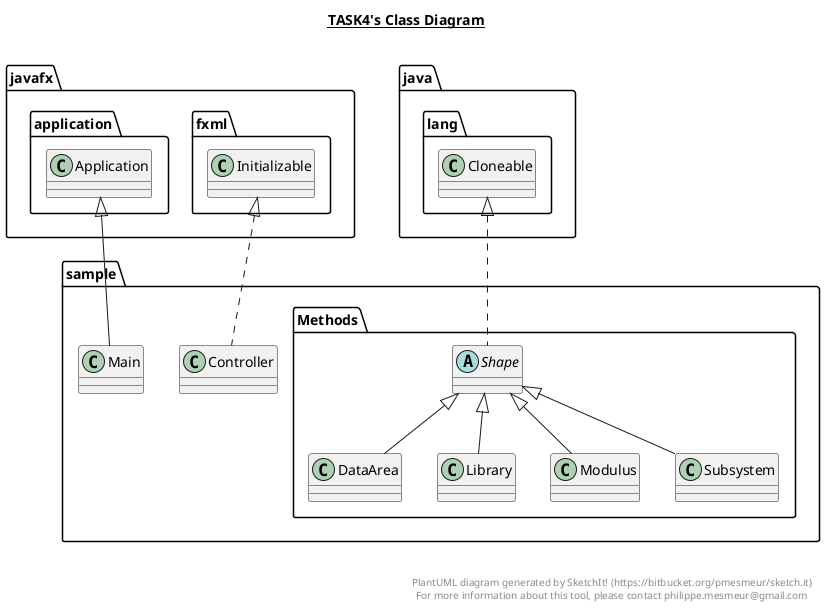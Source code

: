 @startuml

title __TASK4's Class Diagram__\n

  namespace sample {
    class sample.Controller {
    }
  }
  

  namespace sample {
    class sample.Main {
    }
  }
  

  namespace sample {
    namespace Methods {
      class sample.Methods.DataArea {
      }
    }
  }
  

  namespace sample {
    namespace Methods {
      class sample.Methods.Library {
      }
    }
  }
  

  namespace sample {
    namespace Methods {
      class sample.Methods.Modulus {
      }
    }
  }
  

  namespace sample {
    namespace Methods {
      abstract class sample.Methods.Shape {
      }
    }
  }
  

  namespace sample {
    namespace Methods {
      class sample.Methods.Subsystem {
      }
    }
  }
  

  sample.Controller .up.|> javafx.fxml.Initializable
  sample.Main -up-|> javafx.application.Application
  sample.Methods.DataArea -up-|> sample.Methods.Shape
  sample.Methods.Library -up-|> sample.Methods.Shape
  sample.Methods.Modulus -up-|> sample.Methods.Shape
  sample.Methods.Shape .up.|> java.lang.Cloneable
  sample.Methods.Subsystem -up-|> sample.Methods.Shape


right footer


PlantUML diagram generated by SketchIt! (https://bitbucket.org/pmesmeur/sketch.it)
For more information about this tool, please contact philippe.mesmeur@gmail.com
endfooter

@enduml
